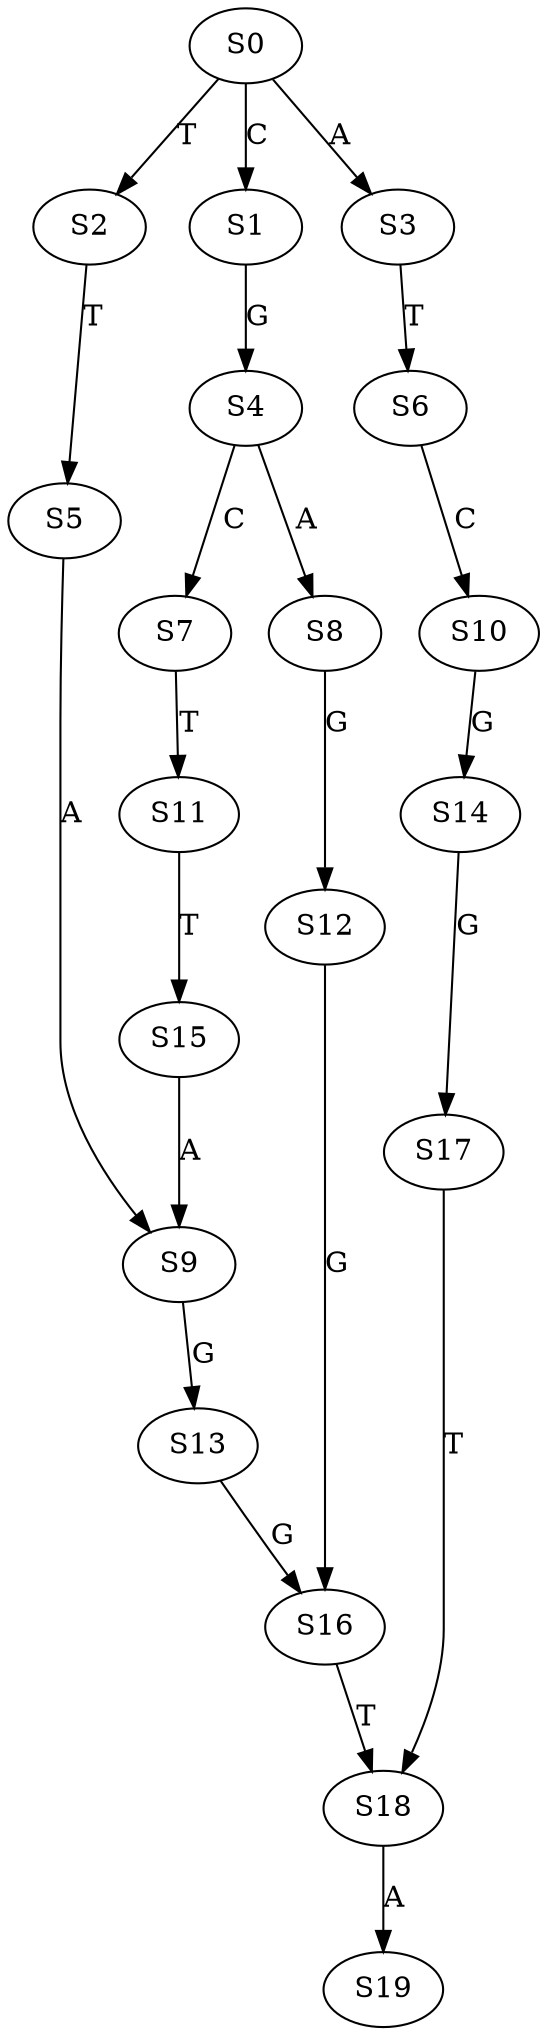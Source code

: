 strict digraph  {
	S0 -> S1 [ label = C ];
	S0 -> S2 [ label = T ];
	S0 -> S3 [ label = A ];
	S1 -> S4 [ label = G ];
	S2 -> S5 [ label = T ];
	S3 -> S6 [ label = T ];
	S4 -> S7 [ label = C ];
	S4 -> S8 [ label = A ];
	S5 -> S9 [ label = A ];
	S6 -> S10 [ label = C ];
	S7 -> S11 [ label = T ];
	S8 -> S12 [ label = G ];
	S9 -> S13 [ label = G ];
	S10 -> S14 [ label = G ];
	S11 -> S15 [ label = T ];
	S12 -> S16 [ label = G ];
	S13 -> S16 [ label = G ];
	S14 -> S17 [ label = G ];
	S15 -> S9 [ label = A ];
	S16 -> S18 [ label = T ];
	S17 -> S18 [ label = T ];
	S18 -> S19 [ label = A ];
}
